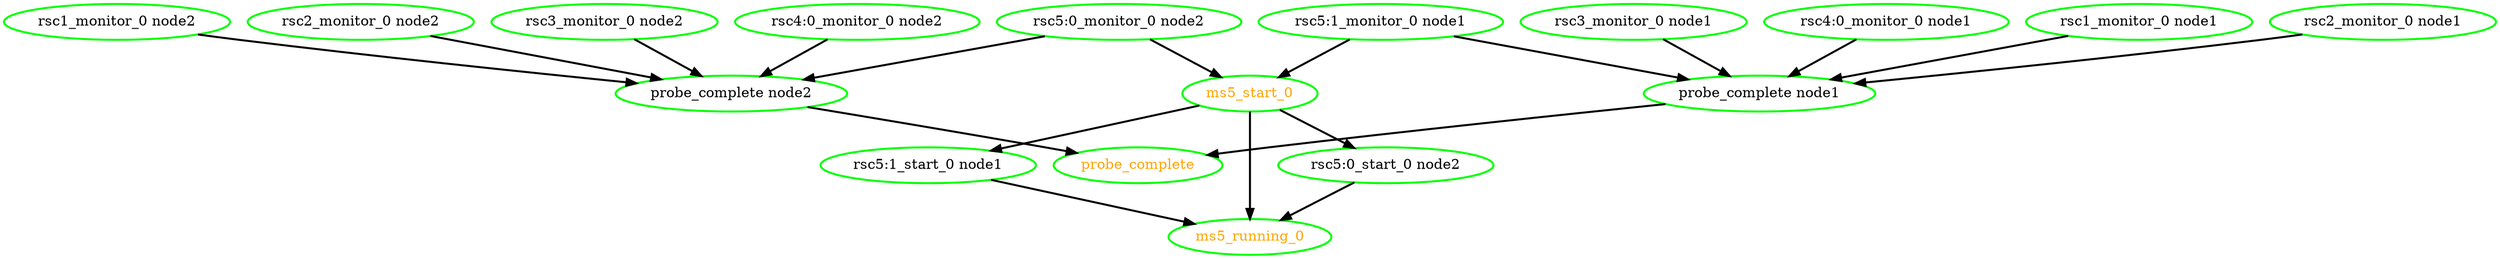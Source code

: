 digraph "g" {
"ms5_running_0" [ style=bold color="green" fontcolor="orange" ]
"ms5_start_0" -> "ms5_running_0" [ style = bold]
"ms5_start_0" -> "rsc5:0_start_0 node2" [ style = bold]
"ms5_start_0" -> "rsc5:1_start_0 node1" [ style = bold]
"ms5_start_0" [ style=bold color="green" fontcolor="orange" ]
"probe_complete node1" -> "probe_complete" [ style = bold]
"probe_complete node1" [ style=bold color="green" fontcolor="black" ]
"probe_complete node2" -> "probe_complete" [ style = bold]
"probe_complete node2" [ style=bold color="green" fontcolor="black" ]
"probe_complete" [ style=bold color="green" fontcolor="orange" ]
"rsc1_monitor_0 node1" -> "probe_complete node1" [ style = bold]
"rsc1_monitor_0 node1" [ style=bold color="green" fontcolor="black" ]
"rsc1_monitor_0 node2" -> "probe_complete node2" [ style = bold]
"rsc1_monitor_0 node2" [ style=bold color="green" fontcolor="black" ]
"rsc2_monitor_0 node1" -> "probe_complete node1" [ style = bold]
"rsc2_monitor_0 node1" [ style=bold color="green" fontcolor="black" ]
"rsc2_monitor_0 node2" -> "probe_complete node2" [ style = bold]
"rsc2_monitor_0 node2" [ style=bold color="green" fontcolor="black" ]
"rsc3_monitor_0 node1" -> "probe_complete node1" [ style = bold]
"rsc3_monitor_0 node1" [ style=bold color="green" fontcolor="black" ]
"rsc3_monitor_0 node2" -> "probe_complete node2" [ style = bold]
"rsc3_monitor_0 node2" [ style=bold color="green" fontcolor="black" ]
"rsc4:0_monitor_0 node1" -> "probe_complete node1" [ style = bold]
"rsc4:0_monitor_0 node1" [ style=bold color="green" fontcolor="black" ]
"rsc4:0_monitor_0 node2" -> "probe_complete node2" [ style = bold]
"rsc4:0_monitor_0 node2" [ style=bold color="green" fontcolor="black" ]
"rsc5:0_monitor_0 node2" -> "ms5_start_0" [ style = bold]
"rsc5:0_monitor_0 node2" -> "probe_complete node2" [ style = bold]
"rsc5:0_monitor_0 node2" [ style=bold color="green" fontcolor="black" ]
"rsc5:0_start_0 node2" -> "ms5_running_0" [ style = bold]
"rsc5:0_start_0 node2" [ style=bold color="green" fontcolor="black" ]
"rsc5:1_monitor_0 node1" -> "ms5_start_0" [ style = bold]
"rsc5:1_monitor_0 node1" -> "probe_complete node1" [ style = bold]
"rsc5:1_monitor_0 node1" [ style=bold color="green" fontcolor="black" ]
"rsc5:1_start_0 node1" -> "ms5_running_0" [ style = bold]
"rsc5:1_start_0 node1" [ style=bold color="green" fontcolor="black" ]
}

